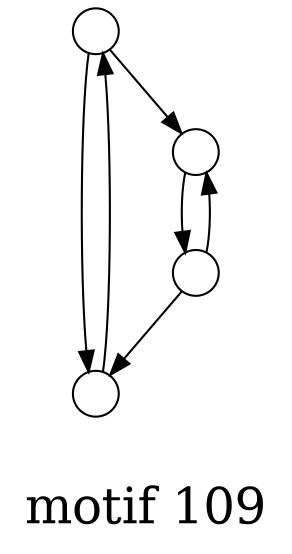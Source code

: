 /*****
motif 109
*****/

digraph G {
  graph [splines=false overlap=false]
  node  [shape=ellipse, width=0.3, height=0.3, label=""]
  0 ;
  1 ;
  2 ;
  3 ;
  0 -> 1;
  0 -> 2;
  1 -> 0;
  2 -> 3;
  3 -> 1;
  3 -> 2;
  label = "\nmotif 109\n";  fontsize=24;
}
